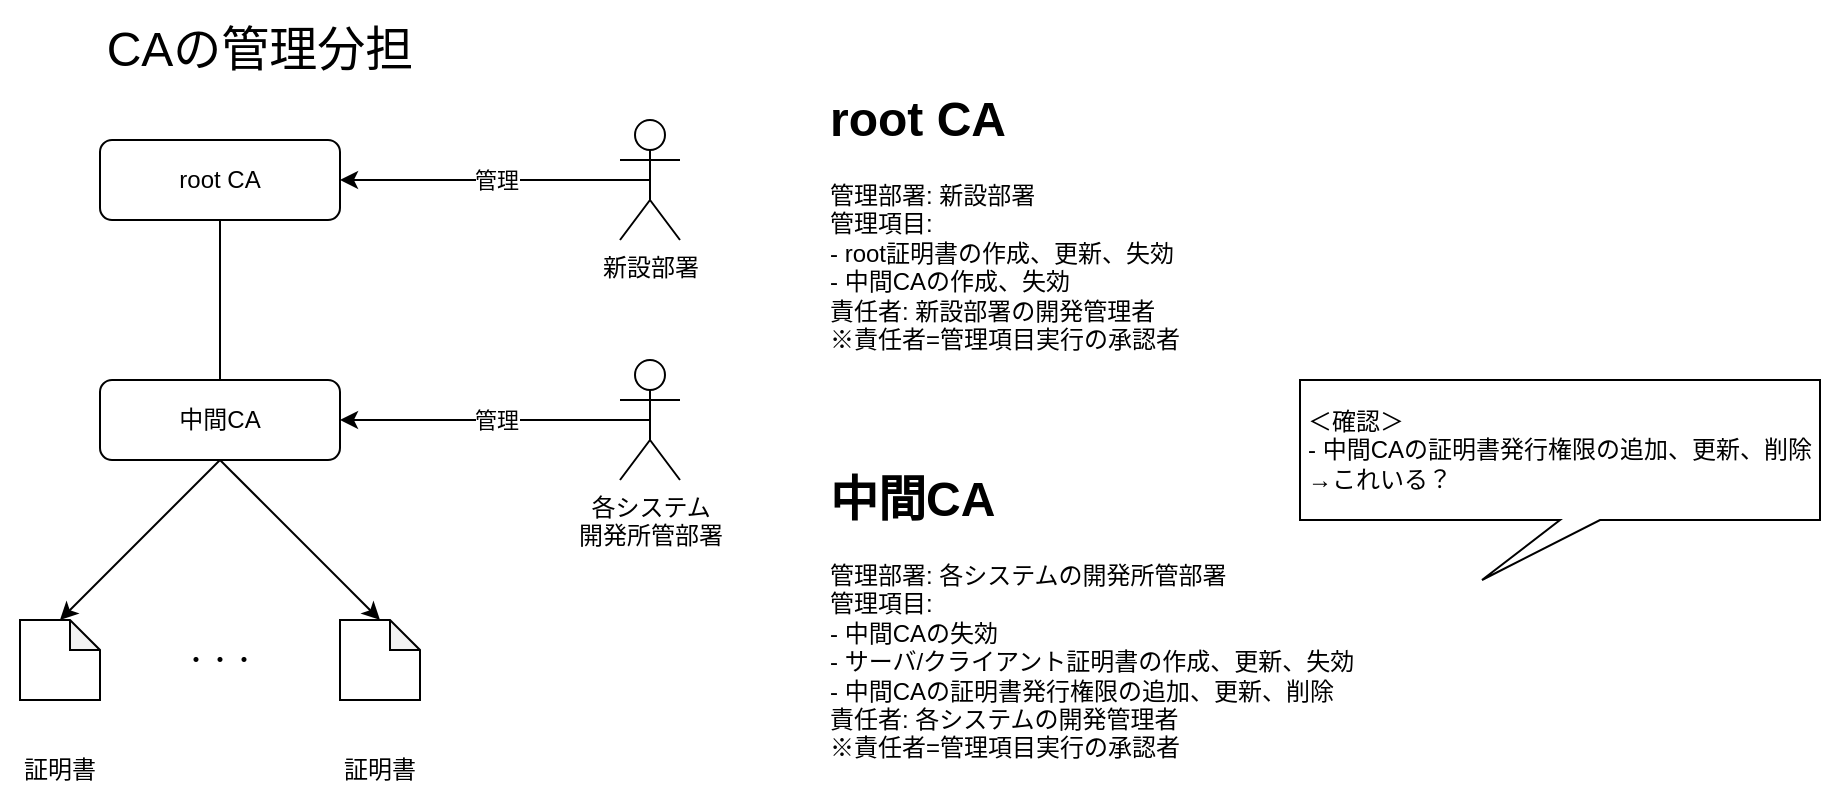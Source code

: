 <mxfile>
    <diagram id="8z3nBQDeYgSsJINDSdgH" name="ページ1">
        <mxGraphModel dx="1060" dy="563" grid="1" gridSize="10" guides="1" tooltips="1" connect="1" arrows="1" fold="1" page="1" pageScale="1" pageWidth="1169" pageHeight="827" math="0" shadow="0">
            <root>
                <mxCell id="0"/>
                <mxCell id="1" parent="0"/>
                <mxCell id="2" value="root CA" style="rounded=1;whiteSpace=wrap;html=1;" parent="1" vertex="1">
                    <mxGeometry x="120" y="80" width="120" height="40" as="geometry"/>
                </mxCell>
                <mxCell id="21" style="edgeStyle=none;html=1;exitX=0.5;exitY=1;exitDx=0;exitDy=0;entryX=0.5;entryY=0;entryDx=0;entryDy=0;entryPerimeter=0;" parent="1" source="3" target="18" edge="1">
                    <mxGeometry relative="1" as="geometry"/>
                </mxCell>
                <mxCell id="22" style="edgeStyle=none;html=1;exitX=0.5;exitY=1;exitDx=0;exitDy=0;entryX=0.5;entryY=0;entryDx=0;entryDy=0;entryPerimeter=0;" parent="1" source="3" target="19" edge="1">
                    <mxGeometry relative="1" as="geometry"/>
                </mxCell>
                <mxCell id="3" value="中間CA" style="rounded=1;whiteSpace=wrap;html=1;" parent="1" vertex="1">
                    <mxGeometry x="120" y="200" width="120" height="40" as="geometry"/>
                </mxCell>
                <mxCell id="7" value="" style="endArrow=none;html=1;entryX=0.5;entryY=1;entryDx=0;entryDy=0;exitX=0.5;exitY=0;exitDx=0;exitDy=0;" parent="1" source="3" target="2" edge="1">
                    <mxGeometry width="50" height="50" relative="1" as="geometry">
                        <mxPoint x="520" y="350" as="sourcePoint"/>
                        <mxPoint x="570" y="300" as="targetPoint"/>
                    </mxGeometry>
                </mxCell>
                <mxCell id="18" value="" style="shape=note;whiteSpace=wrap;html=1;backgroundOutline=1;darkOpacity=0.05;size=15;" parent="1" vertex="1">
                    <mxGeometry x="80" y="320" width="40" height="40" as="geometry"/>
                </mxCell>
                <mxCell id="19" value="" style="shape=note;whiteSpace=wrap;html=1;backgroundOutline=1;darkOpacity=0.05;size=15;" parent="1" vertex="1">
                    <mxGeometry x="240" y="320" width="40" height="40" as="geometry"/>
                </mxCell>
                <mxCell id="20" value="・・・" style="text;html=1;strokeColor=none;fillColor=none;align=center;verticalAlign=middle;whiteSpace=wrap;rounded=0;" parent="1" vertex="1">
                    <mxGeometry x="150" y="325" width="60" height="30" as="geometry"/>
                </mxCell>
                <mxCell id="24" value="証明書" style="text;html=1;strokeColor=none;fillColor=none;align=center;verticalAlign=middle;whiteSpace=wrap;rounded=0;" parent="1" vertex="1">
                    <mxGeometry x="70" y="380" width="60" height="30" as="geometry"/>
                </mxCell>
                <mxCell id="25" value="証明書" style="text;html=1;strokeColor=none;fillColor=none;align=center;verticalAlign=middle;whiteSpace=wrap;rounded=0;" parent="1" vertex="1">
                    <mxGeometry x="230" y="380" width="60" height="30" as="geometry"/>
                </mxCell>
                <mxCell id="28" value="&lt;font style=&quot;font-size: 24px;&quot;&gt;CAの管理分担&lt;/font&gt;" style="text;html=1;strokeColor=none;fillColor=none;align=center;verticalAlign=middle;whiteSpace=wrap;rounded=0;" parent="1" vertex="1">
                    <mxGeometry x="120" y="10" width="160" height="50" as="geometry"/>
                </mxCell>
                <mxCell id="41" value="&lt;h1&gt;root CA&lt;/h1&gt;&lt;div&gt;管理部署: 新設部署&lt;/div&gt;&lt;div&gt;管理項目:&amp;nbsp;&lt;/div&gt;&lt;div&gt;- root証明書の作成、更新、失効&lt;/div&gt;&lt;div&gt;- 中間CAの作成、失効&lt;/div&gt;&lt;div&gt;責任者: 新設部署の開発管理者&lt;/div&gt;&lt;div&gt;※責任者=管理項目実行の承認者&lt;/div&gt;" style="text;html=1;strokeColor=none;fillColor=none;spacing=5;spacingTop=-20;whiteSpace=wrap;overflow=hidden;rounded=0;" parent="1" vertex="1">
                    <mxGeometry x="480" y="50" width="290" height="160" as="geometry"/>
                </mxCell>
                <mxCell id="46" value="&lt;h1&gt;中間CA&lt;/h1&gt;&lt;div&gt;管理部署: 各システムの開発所管部署&lt;/div&gt;&lt;div&gt;管理項目:&amp;nbsp;&lt;/div&gt;&lt;div&gt;- 中間CAの失効&lt;/div&gt;&lt;div&gt;- サーバ/クライアント証明書の作成、更新、失効&lt;/div&gt;&lt;div&gt;- 中間CAの証明書発行権限の追加、更新、削除&lt;br&gt;&lt;/div&gt;&lt;div&gt;責任者: 各システムの開発管理者&lt;/div&gt;&lt;div&gt;※責任者=管理項目実行の承認者&lt;/div&gt;" style="text;html=1;strokeColor=none;fillColor=none;spacing=5;spacingTop=-20;whiteSpace=wrap;overflow=hidden;rounded=0;" parent="1" vertex="1">
                    <mxGeometry x="480" y="240" width="320" height="170" as="geometry"/>
                </mxCell>
                <mxCell id="47" value="新設部署" style="shape=umlActor;verticalLabelPosition=bottom;verticalAlign=top;html=1;outlineConnect=0;" parent="1" vertex="1">
                    <mxGeometry x="380" y="70" width="30" height="60" as="geometry"/>
                </mxCell>
                <mxCell id="49" value="各システム&lt;br&gt;開発所管部署" style="shape=umlActor;verticalLabelPosition=bottom;verticalAlign=top;html=1;outlineConnect=0;" parent="1" vertex="1">
                    <mxGeometry x="380" y="190" width="30" height="60" as="geometry"/>
                </mxCell>
                <mxCell id="51" value="&lt;div style=&quot;text-align: left;&quot;&gt;&lt;span style=&quot;background-color: initial;&quot;&gt;＜確認＞&lt;/span&gt;&lt;/div&gt;&lt;div style=&quot;text-align: left;&quot;&gt;&lt;span style=&quot;background-color: initial;&quot;&gt;- 中間CAの証明書発行権限の追加、更新、削除&lt;/span&gt;&lt;/div&gt;&lt;span style=&quot;&quot;&gt;&lt;div style=&quot;text-align: left;&quot;&gt;&lt;span style=&quot;background-color: initial;&quot;&gt;→これいる？&lt;/span&gt;&lt;/div&gt;&lt;/span&gt;" style="shape=callout;whiteSpace=wrap;html=1;perimeter=calloutPerimeter;position2=0.35;" parent="1" vertex="1">
                    <mxGeometry x="720" y="200" width="260" height="100" as="geometry"/>
                </mxCell>
                <mxCell id="52" value="" style="endArrow=classic;html=1;exitX=0.5;exitY=0.5;exitDx=0;exitDy=0;exitPerimeter=0;entryX=1;entryY=0.5;entryDx=0;entryDy=0;" parent="1" source="47" target="2" edge="1">
                    <mxGeometry relative="1" as="geometry">
                        <mxPoint x="490" y="300" as="sourcePoint"/>
                        <mxPoint x="590" y="300" as="targetPoint"/>
                    </mxGeometry>
                </mxCell>
                <mxCell id="53" value="管理" style="edgeLabel;resizable=0;html=1;align=center;verticalAlign=middle;" parent="52" connectable="0" vertex="1">
                    <mxGeometry relative="1" as="geometry"/>
                </mxCell>
                <mxCell id="54" value="" style="endArrow=classic;html=1;exitX=0.5;exitY=0.5;exitDx=0;exitDy=0;exitPerimeter=0;entryX=1;entryY=0.5;entryDx=0;entryDy=0;" parent="1" source="49" target="3" edge="1">
                    <mxGeometry relative="1" as="geometry">
                        <mxPoint x="405" y="110" as="sourcePoint"/>
                        <mxPoint x="250" y="110" as="targetPoint"/>
                    </mxGeometry>
                </mxCell>
                <mxCell id="55" value="管理" style="edgeLabel;resizable=0;html=1;align=center;verticalAlign=middle;" parent="54" connectable="0" vertex="1">
                    <mxGeometry relative="1" as="geometry"/>
                </mxCell>
            </root>
        </mxGraphModel>
    </diagram>
</mxfile>